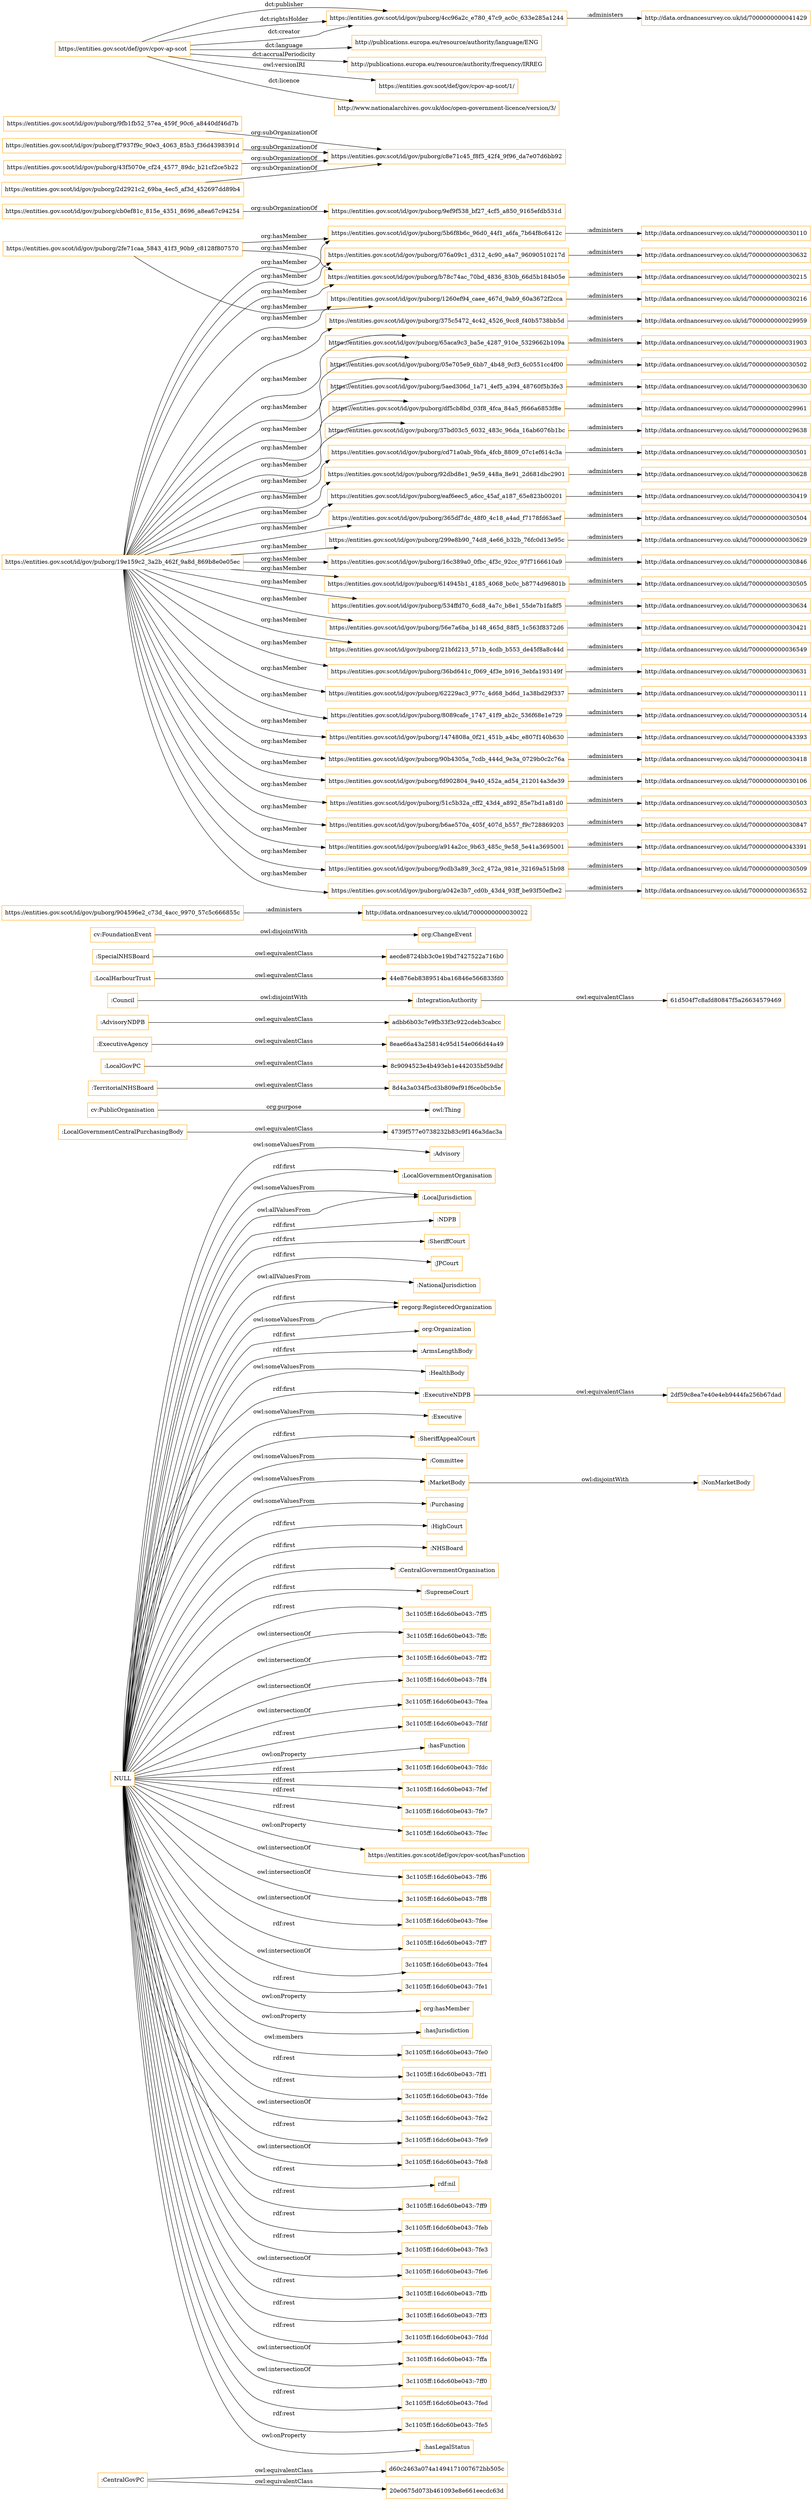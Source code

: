 digraph ar2dtool_diagram { 
rankdir=LR;
size="1501"
node [shape = rectangle, color="orange"]; "d60c2463a074a1494171007672bb505c" ":Advisory" ":LocalGovernmentCentralPurchasingBody" "cv:PublicOrganisation" ":LocalGovernmentOrganisation" ":TerritorialNHSBoard" "8c9094523e4b493eb1e442035bf59dbf" ":LocalJurisdiction" ":ExecutiveAgency" ":NDPB" ":CentralGovPC" "adbb6b03c7e9fb33f3c922cdeb3cabcc" ":IntegrationAuthority" ":SheriffCourt" ":JPCourt" "20e0675d073b461093e8e661eecdc63d" "44e876eb8389514ba16846e566833fd0" ":NationalJurisdiction" "regorg:RegisteredOrganization" "aecde8724bb3c0e19bd7427522a716b0" "4739f577e0738232b83c9f146a3dac3a" "org:Organization" ":LocalGovPC" ":ArmsLengthBody" ":AdvisoryNDPB" ":HealthBody" "61d504f7c8afd80847f5a26634579469" ":NonMarketBody" "2df59c8ea7e40e4eb9444fa256b67dad" "8eae66a43a25814c95d154e066d44a49" ":ExecutiveNDPB" ":Executive" ":SheriffAppealCourt" ":Committee" ":MarketBody" "cv:FoundationEvent" ":Purchasing" ":HighCourt" "8d4a3a034f5cd3b809ef91f6ce0bcb5e" ":Council" ":SpecialNHSBoard" ":NHSBoard" "org:ChangeEvent" ":LocalHarbourTrust" ":CentralGovernmentOrganisation" ":SupremeCourt" ; /*classes style*/
	"https://entities.gov.scot/id/gov/puborg/904596e2_c73d_4acc_9970_57c5c666855c" -> "http://data.ordnancesurvey.co.uk/id/7000000000030022" [ label = ":administers" ];
	"https://entities.gov.scot/id/gov/puborg/365df7dc_48f0_4c18_a4ad_f7178fd63aef" -> "http://data.ordnancesurvey.co.uk/id/7000000000030504" [ label = ":administers" ];
	"https://entities.gov.scot/id/gov/puborg/16c389a0_0fbc_4f3c_92cc_97f7166610a9" -> "http://data.ordnancesurvey.co.uk/id/7000000000030846" [ label = ":administers" ];
	":Council" -> ":IntegrationAuthority" [ label = "owl:disjointWith" ];
	"https://entities.gov.scot/id/gov/puborg/cb0ef81c_815e_4351_8696_a8ea67c94254" -> "https://entities.gov.scot/id/gov/puborg/9ef9f538_bf27_4cf5_a850_9165efdb531d" [ label = "org:subOrganizationOf" ];
	":LocalGovernmentCentralPurchasingBody" -> "4739f577e0738232b83c9f146a3dac3a" [ label = "owl:equivalentClass" ];
	"https://entities.gov.scot/id/gov/puborg/9fb1fb52_57ea_459f_90c6_a8440df46d7b" -> "https://entities.gov.scot/id/gov/puborg/c8e71c45_f8f5_42f4_9f96_da7e07d6bb92" [ label = "org:subOrganizationOf" ];
	"https://entities.gov.scot/id/gov/puborg/f7937f9c_90e3_4063_85b3_f36d4398391d" -> "https://entities.gov.scot/id/gov/puborg/c8e71c45_f8f5_42f4_9f96_da7e07d6bb92" [ label = "org:subOrganizationOf" ];
	":TerritorialNHSBoard" -> "8d4a3a034f5cd3b809ef91f6ce0bcb5e" [ label = "owl:equivalentClass" ];
	"cv:FoundationEvent" -> "org:ChangeEvent" [ label = "owl:disjointWith" ];
	"https://entities.gov.scot/id/gov/puborg/614945b1_4185_4068_bc0c_b8774d96801b" -> "http://data.ordnancesurvey.co.uk/id/7000000000030505" [ label = ":administers" ];
	":LocalGovPC" -> "8c9094523e4b493eb1e442035bf59dbf" [ label = "owl:equivalentClass" ];
	"https://entities.gov.scot/id/gov/puborg/56e7a6ba_b148_465d_88f5_1c563f8372d6" -> "http://data.ordnancesurvey.co.uk/id/7000000000030421" [ label = ":administers" ];
	":ExecutiveAgency" -> "8eae66a43a25814c95d154e066d44a49" [ label = "owl:equivalentClass" ];
	"https://entities.gov.scot/id/gov/puborg/21bfd213_571b_4cdb_b553_de45f8a8c44d" -> "http://data.ordnancesurvey.co.uk/id/7000000000036549" [ label = ":administers" ];
	"https://entities.gov.scot/id/gov/puborg/36bd641c_f069_4f3e_b916_3ebfa193149f" -> "http://data.ordnancesurvey.co.uk/id/7000000000030631" [ label = ":administers" ];
	"https://entities.gov.scot/id/gov/puborg/43f5070e_cf24_4577_89dc_b21cf2ce5b22" -> "https://entities.gov.scot/id/gov/puborg/c8e71c45_f8f5_42f4_9f96_da7e07d6bb92" [ label = "org:subOrganizationOf" ];
	"https://entities.gov.scot/id/gov/puborg/62229ac3_977c_4d68_bd6d_1a38bd29f337" -> "http://data.ordnancesurvey.co.uk/id/7000000000030111" [ label = ":administers" ];
	"https://entities.gov.scot/id/gov/puborg/8089cafe_1747_41f9_ab2c_536f68e1e729" -> "http://data.ordnancesurvey.co.uk/id/7000000000030514" [ label = ":administers" ];
	"https://entities.gov.scot/id/gov/puborg/5b6f8b6c_96d0_44f1_a6fa_7b64f8c6412c" -> "http://data.ordnancesurvey.co.uk/id/7000000000030110" [ label = ":administers" ];
	":IntegrationAuthority" -> "61d504f7c8afd80847f5a26634579469" [ label = "owl:equivalentClass" ];
	"https://entities.gov.scot/id/gov/puborg/4cc96a2c_e780_47c9_ac0c_633e285a1244" -> "http://data.ordnancesurvey.co.uk/id/7000000000041429" [ label = ":administers" ];
	"https://entities.gov.scot/id/gov/puborg/51c5b32a_cff2_43d4_a892_85e7bd1a81d0" -> "http://data.ordnancesurvey.co.uk/id/7000000000030503" [ label = ":administers" ];
	"https://entities.gov.scot/id/gov/puborg/2d2921c2_69ba_4ec5_af3d_452697dd89b4" -> "https://entities.gov.scot/id/gov/puborg/c8e71c45_f8f5_42f4_9f96_da7e07d6bb92" [ label = "org:subOrganizationOf" ];
	"https://entities.gov.scot/id/gov/puborg/b6ae570a_405f_407d_b557_f9c728869203" -> "http://data.ordnancesurvey.co.uk/id/7000000000030847" [ label = ":administers" ];
	"NULL" -> "3c1105ff:16dc60be043:-7ff5" [ label = "rdf:rest" ];
	"NULL" -> "3c1105ff:16dc60be043:-7ffc" [ label = "owl:intersectionOf" ];
	"NULL" -> "3c1105ff:16dc60be043:-7ff2" [ label = "owl:intersectionOf" ];
	"NULL" -> "3c1105ff:16dc60be043:-7ff4" [ label = "owl:intersectionOf" ];
	"NULL" -> ":LocalGovernmentOrganisation" [ label = "rdf:first" ];
	"NULL" -> "3c1105ff:16dc60be043:-7fea" [ label = "owl:intersectionOf" ];
	"NULL" -> ":NHSBoard" [ label = "rdf:first" ];
	"NULL" -> "3c1105ff:16dc60be043:-7fdf" [ label = "rdf:rest" ];
	"NULL" -> ":hasFunction" [ label = "owl:onProperty" ];
	"NULL" -> ":Executive" [ label = "owl:someValuesFrom" ];
	"NULL" -> ":JPCourt" [ label = "rdf:first" ];
	"NULL" -> "3c1105ff:16dc60be043:-7fdc" [ label = "rdf:rest" ];
	"NULL" -> "3c1105ff:16dc60be043:-7fef" [ label = "rdf:rest" ];
	"NULL" -> "3c1105ff:16dc60be043:-7fe7" [ label = "rdf:rest" ];
	"NULL" -> ":LocalJurisdiction" [ label = "owl:someValuesFrom" ];
	"NULL" -> "3c1105ff:16dc60be043:-7fec" [ label = "rdf:rest" ];
	"NULL" -> "https://entities.gov.scot/def/gov/cpov-scot/hasFunction" [ label = "owl:onProperty" ];
	"NULL" -> "3c1105ff:16dc60be043:-7ff6" [ label = "owl:intersectionOf" ];
	"NULL" -> "3c1105ff:16dc60be043:-7ff8" [ label = "owl:intersectionOf" ];
	"NULL" -> ":MarketBody" [ label = "owl:someValuesFrom" ];
	"NULL" -> "regorg:RegisteredOrganization" [ label = "rdf:first" ];
	"NULL" -> "3c1105ff:16dc60be043:-7fee" [ label = "owl:intersectionOf" ];
	"NULL" -> "3c1105ff:16dc60be043:-7ff7" [ label = "rdf:rest" ];
	"NULL" -> "3c1105ff:16dc60be043:-7fe4" [ label = "owl:intersectionOf" ];
	"NULL" -> "3c1105ff:16dc60be043:-7fe1" [ label = "rdf:rest" ];
	"NULL" -> "org:hasMember" [ label = "owl:onProperty" ];
	"NULL" -> ":Purchasing" [ label = "owl:someValuesFrom" ];
	"NULL" -> ":SheriffCourt" [ label = "rdf:first" ];
	"NULL" -> ":SheriffAppealCourt" [ label = "rdf:first" ];
	"NULL" -> ":SupremeCourt" [ label = "rdf:first" ];
	"NULL" -> ":hasJurisdiction" [ label = "owl:onProperty" ];
	"NULL" -> ":NDPB" [ label = "rdf:first" ];
	"NULL" -> "3c1105ff:16dc60be043:-7fe0" [ label = "owl:members" ];
	"NULL" -> "3c1105ff:16dc60be043:-7ff1" [ label = "rdf:rest" ];
	"NULL" -> "3c1105ff:16dc60be043:-7fde" [ label = "rdf:rest" ];
	"NULL" -> "3c1105ff:16dc60be043:-7fe2" [ label = "owl:intersectionOf" ];
	"NULL" -> "3c1105ff:16dc60be043:-7fe9" [ label = "rdf:rest" ];
	"NULL" -> "3c1105ff:16dc60be043:-7fe8" [ label = "owl:intersectionOf" ];
	"NULL" -> "rdf:nil" [ label = "rdf:rest" ];
	"NULL" -> ":HealthBody" [ label = "owl:someValuesFrom" ];
	"NULL" -> "3c1105ff:16dc60be043:-7ff9" [ label = "rdf:rest" ];
	"NULL" -> ":ArmsLengthBody" [ label = "rdf:first" ];
	"NULL" -> "3c1105ff:16dc60be043:-7feb" [ label = "rdf:rest" ];
	"NULL" -> "3c1105ff:16dc60be043:-7fe3" [ label = "rdf:rest" ];
	"NULL" -> ":Advisory" [ label = "owl:someValuesFrom" ];
	"NULL" -> ":LocalJurisdiction" [ label = "owl:allValuesFrom" ];
	"NULL" -> ":Committee" [ label = "owl:someValuesFrom" ];
	"NULL" -> "3c1105ff:16dc60be043:-7fe6" [ label = "owl:intersectionOf" ];
	"NULL" -> ":NationalJurisdiction" [ label = "owl:allValuesFrom" ];
	"NULL" -> "3c1105ff:16dc60be043:-7ffb" [ label = "rdf:rest" ];
	"NULL" -> "3c1105ff:16dc60be043:-7ff3" [ label = "rdf:rest" ];
	"NULL" -> "regorg:RegisteredOrganization" [ label = "owl:someValuesFrom" ];
	"NULL" -> "3c1105ff:16dc60be043:-7fdd" [ label = "rdf:rest" ];
	"NULL" -> "3c1105ff:16dc60be043:-7ffa" [ label = "owl:intersectionOf" ];
	"NULL" -> "3c1105ff:16dc60be043:-7ff0" [ label = "owl:intersectionOf" ];
	"NULL" -> ":HighCourt" [ label = "rdf:first" ];
	"NULL" -> "3c1105ff:16dc60be043:-7fed" [ label = "rdf:rest" ];
	"NULL" -> "3c1105ff:16dc60be043:-7fe5" [ label = "rdf:rest" ];
	"NULL" -> ":CentralGovernmentOrganisation" [ label = "rdf:first" ];
	"NULL" -> ":hasLegalStatus" [ label = "owl:onProperty" ];
	"NULL" -> "org:Organization" [ label = "rdf:first" ];
	"NULL" -> ":ExecutiveNDPB" [ label = "rdf:first" ];
	"https://entities.gov.scot/id/gov/puborg/a914a2cc_9b63_485c_9e58_5e41a3695001" -> "http://data.ordnancesurvey.co.uk/id/7000000000043391" [ label = ":administers" ];
	"https://entities.gov.scot/id/gov/puborg/2fe71caa_5843_41f3_90b9_c8128f807570" -> "https://entities.gov.scot/id/gov/puborg/5b6f8b6c_96d0_44f1_a6fa_7b64f8c6412c" [ label = "org:hasMember" ];
	"https://entities.gov.scot/id/gov/puborg/2fe71caa_5843_41f3_90b9_c8128f807570" -> "https://entities.gov.scot/id/gov/puborg/1260ef94_caee_467d_9ab9_60a3672f2cca" [ label = "org:hasMember" ];
	"https://entities.gov.scot/id/gov/puborg/2fe71caa_5843_41f3_90b9_c8128f807570" -> "https://entities.gov.scot/id/gov/puborg/b78c74ac_70bd_4836_830b_66d5b184b05e" [ label = "org:hasMember" ];
	"https://entities.gov.scot/id/gov/puborg/9cdb3a89_3cc2_472a_981e_32169a515b98" -> "http://data.ordnancesurvey.co.uk/id/7000000000030509" [ label = ":administers" ];
	"https://entities.gov.scot/id/gov/puborg/a042e3b7_cd0b_43d4_93ff_be93f50efbe2" -> "http://data.ordnancesurvey.co.uk/id/7000000000036552" [ label = ":administers" ];
	"https://entities.gov.scot/id/gov/puborg/076a09c1_d312_4c90_a4a7_96090510217d" -> "http://data.ordnancesurvey.co.uk/id/7000000000030632" [ label = ":administers" ];
	"https://entities.gov.scot/def/gov/cpov-ap-scot" -> "https://entities.gov.scot/id/gov/puborg/4cc96a2c_e780_47c9_ac0c_633e285a1244" [ label = "dct:publisher" ];
	"https://entities.gov.scot/def/gov/cpov-ap-scot" -> "http://publications.europa.eu/resource/authority/language/ENG" [ label = "dct:language" ];
	"https://entities.gov.scot/def/gov/cpov-ap-scot" -> "http://publications.europa.eu/resource/authority/frequency/IRREG" [ label = "dct:accrualPeriodicity" ];
	"https://entities.gov.scot/def/gov/cpov-ap-scot" -> "https://entities.gov.scot/id/gov/puborg/4cc96a2c_e780_47c9_ac0c_633e285a1244" [ label = "dct:rightsHolder" ];
	"https://entities.gov.scot/def/gov/cpov-ap-scot" -> "https://entities.gov.scot/def/gov/cpov-ap-scot/1/" [ label = "owl:versionIRI" ];
	"https://entities.gov.scot/def/gov/cpov-ap-scot" -> "https://entities.gov.scot/id/gov/puborg/4cc96a2c_e780_47c9_ac0c_633e285a1244" [ label = "dct:creator" ];
	"https://entities.gov.scot/def/gov/cpov-ap-scot" -> "http://www.nationalarchives.gov.uk/doc/open-government-licence/version/3/" [ label = "dct:licence" ];
	"https://entities.gov.scot/id/gov/puborg/375c5472_4c42_4526_9cc8_f40b5738bb5d" -> "http://data.ordnancesurvey.co.uk/id/7000000000029959" [ label = ":administers" ];
	"https://entities.gov.scot/id/gov/puborg/b78c74ac_70bd_4836_830b_66d5b184b05e" -> "http://data.ordnancesurvey.co.uk/id/7000000000030215" [ label = ":administers" ];
	"https://entities.gov.scot/id/gov/puborg/05e705e9_6bb7_4b48_9cf3_6c0551cc4f00" -> "http://data.ordnancesurvey.co.uk/id/7000000000030502" [ label = ":administers" ];
	"https://entities.gov.scot/id/gov/puborg/65aca9c3_ba5e_4287_910e_5329662b109a" -> "http://data.ordnancesurvey.co.uk/id/7000000000031903" [ label = ":administers" ];
	"https://entities.gov.scot/id/gov/puborg/5aed306d_1a71_4ef5_a394_48760f5b3fe3" -> "http://data.ordnancesurvey.co.uk/id/7000000000030630" [ label = ":administers" ];
	":ExecutiveNDPB" -> "2df59c8ea7e40e4eb9444fa256b67dad" [ label = "owl:equivalentClass" ];
	"https://entities.gov.scot/id/gov/puborg/37bd03c5_6032_483c_96da_16ab6076b1bc" -> "http://data.ordnancesurvey.co.uk/id/7000000000029638" [ label = ":administers" ];
	"https://entities.gov.scot/id/gov/puborg/df5cb8bd_03f8_4fca_84a5_f666a6853f8e" -> "http://data.ordnancesurvey.co.uk/id/7000000000029961" [ label = ":administers" ];
	"https://entities.gov.scot/id/gov/puborg/cd71a0ab_9bfa_4fcb_8809_07c1ef614c3a" -> "http://data.ordnancesurvey.co.uk/id/7000000000030501" [ label = ":administers" ];
	":SpecialNHSBoard" -> "aecde8724bb3c0e19bd7427522a716b0" [ label = "owl:equivalentClass" ];
	":CentralGovPC" -> "20e0675d073b461093e8e661eecdc63d" [ label = "owl:equivalentClass" ];
	":CentralGovPC" -> "d60c2463a074a1494171007672bb505c" [ label = "owl:equivalentClass" ];
	"https://entities.gov.scot/id/gov/puborg/eaf6eec5_a6cc_45af_a187_65e823b00201" -> "http://data.ordnancesurvey.co.uk/id/7000000000030419" [ label = ":administers" ];
	"https://entities.gov.scot/id/gov/puborg/92dbd8e1_9e59_448a_8e91_2d681dbc2901" -> "http://data.ordnancesurvey.co.uk/id/7000000000030628" [ label = ":administers" ];
	"https://entities.gov.scot/id/gov/puborg/299e8b90_74d8_4e66_b32b_76fc0d13e95c" -> "http://data.ordnancesurvey.co.uk/id/7000000000030629" [ label = ":administers" ];
	"https://entities.gov.scot/id/gov/puborg/534ffd70_6cd8_4a7c_b8e1_55de7b1fa8f5" -> "http://data.ordnancesurvey.co.uk/id/7000000000030634" [ label = ":administers" ];
	"https://entities.gov.scot/id/gov/puborg/1474808a_0f21_451b_a4bc_e807f140b630" -> "http://data.ordnancesurvey.co.uk/id/7000000000043393" [ label = ":administers" ];
	":MarketBody" -> ":NonMarketBody" [ label = "owl:disjointWith" ];
	"https://entities.gov.scot/id/gov/puborg/1260ef94_caee_467d_9ab9_60a3672f2cca" -> "http://data.ordnancesurvey.co.uk/id/7000000000030216" [ label = ":administers" ];
	":AdvisoryNDPB" -> "adbb6b03c7e9fb33f3c922cdeb3cabcc" [ label = "owl:equivalentClass" ];
	":LocalHarbourTrust" -> "44e876eb8389514ba16846e566833fd0" [ label = "owl:equivalentClass" ];
	"https://entities.gov.scot/id/gov/puborg/19e159c2_3a2b_462f_9a8d_869b8e0e05ec" -> "https://entities.gov.scot/id/gov/puborg/62229ac3_977c_4d68_bd6d_1a38bd29f337" [ label = "org:hasMember" ];
	"https://entities.gov.scot/id/gov/puborg/19e159c2_3a2b_462f_9a8d_869b8e0e05ec" -> "https://entities.gov.scot/id/gov/puborg/21bfd213_571b_4cdb_b553_de45f8a8c44d" [ label = "org:hasMember" ];
	"https://entities.gov.scot/id/gov/puborg/19e159c2_3a2b_462f_9a8d_869b8e0e05ec" -> "https://entities.gov.scot/id/gov/puborg/365df7dc_48f0_4c18_a4ad_f7178fd63aef" [ label = "org:hasMember" ];
	"https://entities.gov.scot/id/gov/puborg/19e159c2_3a2b_462f_9a8d_869b8e0e05ec" -> "https://entities.gov.scot/id/gov/puborg/51c5b32a_cff2_43d4_a892_85e7bd1a81d0" [ label = "org:hasMember" ];
	"https://entities.gov.scot/id/gov/puborg/19e159c2_3a2b_462f_9a8d_869b8e0e05ec" -> "https://entities.gov.scot/id/gov/puborg/5b6f8b6c_96d0_44f1_a6fa_7b64f8c6412c" [ label = "org:hasMember" ];
	"https://entities.gov.scot/id/gov/puborg/19e159c2_3a2b_462f_9a8d_869b8e0e05ec" -> "https://entities.gov.scot/id/gov/puborg/b6ae570a_405f_407d_b557_f9c728869203" [ label = "org:hasMember" ];
	"https://entities.gov.scot/id/gov/puborg/19e159c2_3a2b_462f_9a8d_869b8e0e05ec" -> "https://entities.gov.scot/id/gov/puborg/92dbd8e1_9e59_448a_8e91_2d681dbc2901" [ label = "org:hasMember" ];
	"https://entities.gov.scot/id/gov/puborg/19e159c2_3a2b_462f_9a8d_869b8e0e05ec" -> "https://entities.gov.scot/id/gov/puborg/56e7a6ba_b148_465d_88f5_1c563f8372d6" [ label = "org:hasMember" ];
	"https://entities.gov.scot/id/gov/puborg/19e159c2_3a2b_462f_9a8d_869b8e0e05ec" -> "https://entities.gov.scot/id/gov/puborg/299e8b90_74d8_4e66_b32b_76fc0d13e95c" [ label = "org:hasMember" ];
	"https://entities.gov.scot/id/gov/puborg/19e159c2_3a2b_462f_9a8d_869b8e0e05ec" -> "https://entities.gov.scot/id/gov/puborg/16c389a0_0fbc_4f3c_92cc_97f7166610a9" [ label = "org:hasMember" ];
	"https://entities.gov.scot/id/gov/puborg/19e159c2_3a2b_462f_9a8d_869b8e0e05ec" -> "https://entities.gov.scot/id/gov/puborg/37bd03c5_6032_483c_96da_16ab6076b1bc" [ label = "org:hasMember" ];
	"https://entities.gov.scot/id/gov/puborg/19e159c2_3a2b_462f_9a8d_869b8e0e05ec" -> "https://entities.gov.scot/id/gov/puborg/36bd641c_f069_4f3e_b916_3ebfa193149f" [ label = "org:hasMember" ];
	"https://entities.gov.scot/id/gov/puborg/19e159c2_3a2b_462f_9a8d_869b8e0e05ec" -> "https://entities.gov.scot/id/gov/puborg/1260ef94_caee_467d_9ab9_60a3672f2cca" [ label = "org:hasMember" ];
	"https://entities.gov.scot/id/gov/puborg/19e159c2_3a2b_462f_9a8d_869b8e0e05ec" -> "https://entities.gov.scot/id/gov/puborg/b78c74ac_70bd_4836_830b_66d5b184b05e" [ label = "org:hasMember" ];
	"https://entities.gov.scot/id/gov/puborg/19e159c2_3a2b_462f_9a8d_869b8e0e05ec" -> "https://entities.gov.scot/id/gov/puborg/65aca9c3_ba5e_4287_910e_5329662b109a" [ label = "org:hasMember" ];
	"https://entities.gov.scot/id/gov/puborg/19e159c2_3a2b_462f_9a8d_869b8e0e05ec" -> "https://entities.gov.scot/id/gov/puborg/a914a2cc_9b63_485c_9e58_5e41a3695001" [ label = "org:hasMember" ];
	"https://entities.gov.scot/id/gov/puborg/19e159c2_3a2b_462f_9a8d_869b8e0e05ec" -> "https://entities.gov.scot/id/gov/puborg/1474808a_0f21_451b_a4bc_e807f140b630" [ label = "org:hasMember" ];
	"https://entities.gov.scot/id/gov/puborg/19e159c2_3a2b_462f_9a8d_869b8e0e05ec" -> "https://entities.gov.scot/id/gov/puborg/cd71a0ab_9bfa_4fcb_8809_07c1ef614c3a" [ label = "org:hasMember" ];
	"https://entities.gov.scot/id/gov/puborg/19e159c2_3a2b_462f_9a8d_869b8e0e05ec" -> "https://entities.gov.scot/id/gov/puborg/534ffd70_6cd8_4a7c_b8e1_55de7b1fa8f5" [ label = "org:hasMember" ];
	"https://entities.gov.scot/id/gov/puborg/19e159c2_3a2b_462f_9a8d_869b8e0e05ec" -> "https://entities.gov.scot/id/gov/puborg/90b4305a_7cdb_444d_9e3a_0729b0c2c76a" [ label = "org:hasMember" ];
	"https://entities.gov.scot/id/gov/puborg/19e159c2_3a2b_462f_9a8d_869b8e0e05ec" -> "https://entities.gov.scot/id/gov/puborg/8089cafe_1747_41f9_ab2c_536f68e1e729" [ label = "org:hasMember" ];
	"https://entities.gov.scot/id/gov/puborg/19e159c2_3a2b_462f_9a8d_869b8e0e05ec" -> "https://entities.gov.scot/id/gov/puborg/05e705e9_6bb7_4b48_9cf3_6c0551cc4f00" [ label = "org:hasMember" ];
	"https://entities.gov.scot/id/gov/puborg/19e159c2_3a2b_462f_9a8d_869b8e0e05ec" -> "https://entities.gov.scot/id/gov/puborg/df5cb8bd_03f8_4fca_84a5_f666a6853f8e" [ label = "org:hasMember" ];
	"https://entities.gov.scot/id/gov/puborg/19e159c2_3a2b_462f_9a8d_869b8e0e05ec" -> "https://entities.gov.scot/id/gov/puborg/eaf6eec5_a6cc_45af_a187_65e823b00201" [ label = "org:hasMember" ];
	"https://entities.gov.scot/id/gov/puborg/19e159c2_3a2b_462f_9a8d_869b8e0e05ec" -> "https://entities.gov.scot/id/gov/puborg/076a09c1_d312_4c90_a4a7_96090510217d" [ label = "org:hasMember" ];
	"https://entities.gov.scot/id/gov/puborg/19e159c2_3a2b_462f_9a8d_869b8e0e05ec" -> "https://entities.gov.scot/id/gov/puborg/5aed306d_1a71_4ef5_a394_48760f5b3fe3" [ label = "org:hasMember" ];
	"https://entities.gov.scot/id/gov/puborg/19e159c2_3a2b_462f_9a8d_869b8e0e05ec" -> "https://entities.gov.scot/id/gov/puborg/614945b1_4185_4068_bc0c_b8774d96801b" [ label = "org:hasMember" ];
	"https://entities.gov.scot/id/gov/puborg/19e159c2_3a2b_462f_9a8d_869b8e0e05ec" -> "https://entities.gov.scot/id/gov/puborg/375c5472_4c42_4526_9cc8_f40b5738bb5d" [ label = "org:hasMember" ];
	"https://entities.gov.scot/id/gov/puborg/19e159c2_3a2b_462f_9a8d_869b8e0e05ec" -> "https://entities.gov.scot/id/gov/puborg/9cdb3a89_3cc2_472a_981e_32169a515b98" [ label = "org:hasMember" ];
	"https://entities.gov.scot/id/gov/puborg/19e159c2_3a2b_462f_9a8d_869b8e0e05ec" -> "https://entities.gov.scot/id/gov/puborg/a042e3b7_cd0b_43d4_93ff_be93f50efbe2" [ label = "org:hasMember" ];
	"https://entities.gov.scot/id/gov/puborg/19e159c2_3a2b_462f_9a8d_869b8e0e05ec" -> "https://entities.gov.scot/id/gov/puborg/fd902804_9a40_452a_ad54_212014a3de39" [ label = "org:hasMember" ];
	"https://entities.gov.scot/id/gov/puborg/90b4305a_7cdb_444d_9e3a_0729b0c2c76a" -> "http://data.ordnancesurvey.co.uk/id/7000000000030418" [ label = ":administers" ];
	"https://entities.gov.scot/id/gov/puborg/fd902804_9a40_452a_ad54_212014a3de39" -> "http://data.ordnancesurvey.co.uk/id/7000000000030106" [ label = ":administers" ];
	"cv:PublicOrganisation" -> "owl:Thing" [ label = "org:purpose" ];

}
